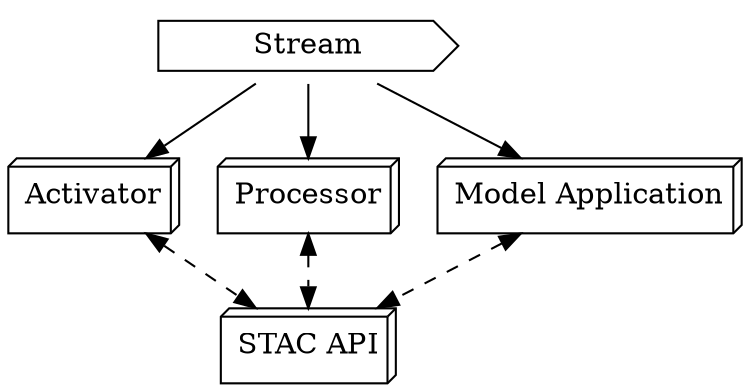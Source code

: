 digraph G {
    # nodesep = 1
    # ranksep = 0.5

    stac_api

    stream -> activator

    stream -> processor

    stream -> model_application

    activator -> stac_api [style = dashed, dir = both]

    processor -> stac_api [style = dashed, dir = both]

    model_application -> stac_api [style = dashed, dir = both]

    stac_api [shape = box3d, label = "STAC API"]
    stream [shape = cds, label = "Stream", width = 2]
    activator [shape = box3d, label = "Activator"]
    processor [shape = box3d, label = "Processor"]
    model_application [shape = box3d, label = "Model Application"]
}
